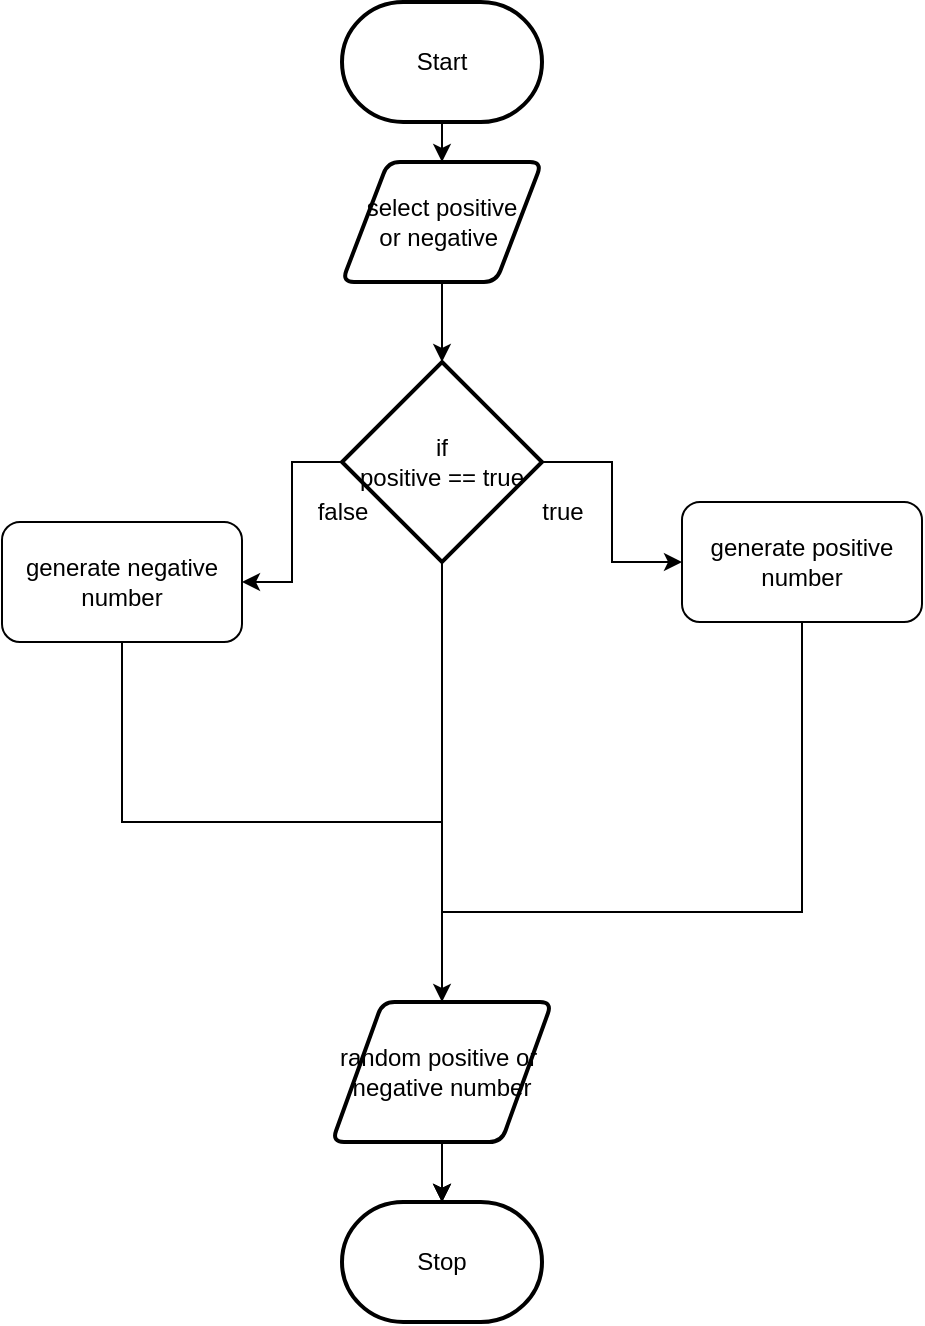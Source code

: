 <mxfile>
    <diagram id="HIP3nbAZw_EuaXWnEj3U" name="Page-1">
        <mxGraphModel dx="706" dy="1456" grid="1" gridSize="10" guides="1" tooltips="1" connect="1" arrows="1" fold="1" page="1" pageScale="1" pageWidth="850" pageHeight="1100" math="0" shadow="0">
            <root>
                <mxCell id="0"/>
                <mxCell id="1" parent="0"/>
                <mxCell id="4" style="edgeStyle=orthogonalEdgeStyle;html=1;rounded=0;" parent="1" source="7" target="3" edge="1">
                    <mxGeometry relative="1" as="geometry">
                        <mxPoint x="400" y="170" as="sourcePoint"/>
                    </mxGeometry>
                </mxCell>
                <mxCell id="8" value="" style="edgeStyle=none;html=1;" parent="1" source="18" target="7" edge="1">
                    <mxGeometry relative="1" as="geometry"/>
                </mxCell>
                <mxCell id="2" value="Start" style="strokeWidth=2;html=1;shape=mxgraph.flowchart.terminator;whiteSpace=wrap;" parent="1" vertex="1">
                    <mxGeometry x="350" y="-30" width="100" height="60" as="geometry"/>
                </mxCell>
                <mxCell id="3" value="Stop" style="strokeWidth=2;html=1;shape=mxgraph.flowchart.terminator;whiteSpace=wrap;" parent="1" vertex="1">
                    <mxGeometry x="350" y="570" width="100" height="60" as="geometry"/>
                </mxCell>
                <mxCell id="9" value="" style="edgeStyle=orthogonalEdgeStyle;html=1;rounded=0;" parent="1" target="7" edge="1">
                    <mxGeometry relative="1" as="geometry">
                        <mxPoint x="400" y="170" as="sourcePoint"/>
                        <mxPoint x="400" y="450" as="targetPoint"/>
                    </mxGeometry>
                </mxCell>
                <mxCell id="11" style="edgeStyle=orthogonalEdgeStyle;html=1;exitX=1;exitY=0.5;exitDx=0;exitDy=0;exitPerimeter=0;rounded=0;curved=0;" parent="1" source="7" target="10" edge="1">
                    <mxGeometry relative="1" as="geometry"/>
                </mxCell>
                <mxCell id="13" value="" style="edgeStyle=orthogonalEdgeStyle;html=1;rounded=0;curved=0;" parent="1" source="7" target="12" edge="1">
                    <mxGeometry relative="1" as="geometry"/>
                </mxCell>
                <mxCell id="7" value="if&lt;div&gt;positive == true&lt;/div&gt;" style="strokeWidth=2;html=1;shape=mxgraph.flowchart.decision;whiteSpace=wrap;" parent="1" vertex="1">
                    <mxGeometry x="350" y="150" width="100" height="100" as="geometry"/>
                </mxCell>
                <mxCell id="15" style="edgeStyle=elbowEdgeStyle;html=1;rounded=0;elbow=vertical;entryX=0.5;entryY=0;entryDx=0;entryDy=0;entryPerimeter=0;" parent="1" source="10" edge="1" target="3">
                    <mxGeometry relative="1" as="geometry">
                        <mxPoint x="400" y="530" as="targetPoint"/>
                        <Array as="points"/>
                    </mxGeometry>
                </mxCell>
                <mxCell id="10" value="generate positive number" style="rounded=1;whiteSpace=wrap;html=1;" parent="1" vertex="1">
                    <mxGeometry x="520" y="220" width="120" height="60" as="geometry"/>
                </mxCell>
                <mxCell id="14" style="edgeStyle=elbowEdgeStyle;html=1;elbow=vertical;rounded=0;curved=0;" parent="1" source="20" edge="1">
                    <mxGeometry relative="1" as="geometry">
                        <mxPoint x="400" y="570" as="targetPoint"/>
                        <mxPoint x="240" y="330" as="sourcePoint"/>
                        <Array as="points"/>
                    </mxGeometry>
                </mxCell>
                <mxCell id="12" value="generate negative number" style="rounded=1;whiteSpace=wrap;html=1;" parent="1" vertex="1">
                    <mxGeometry x="180" y="230" width="120" height="60" as="geometry"/>
                </mxCell>
                <mxCell id="16" value="false" style="text;html=1;align=center;verticalAlign=middle;resizable=0;points=[];autosize=1;strokeColor=none;fillColor=none;" parent="1" vertex="1">
                    <mxGeometry x="325" y="210" width="50" height="30" as="geometry"/>
                </mxCell>
                <mxCell id="17" value="true" style="text;html=1;align=center;verticalAlign=middle;resizable=0;points=[];autosize=1;strokeColor=none;fillColor=none;" parent="1" vertex="1">
                    <mxGeometry x="440" y="210" width="40" height="30" as="geometry"/>
                </mxCell>
                <mxCell id="19" value="" style="edgeStyle=none;html=1;" edge="1" parent="1" source="2" target="18">
                    <mxGeometry relative="1" as="geometry">
                        <mxPoint x="400" y="30" as="sourcePoint"/>
                        <mxPoint x="400" y="150" as="targetPoint"/>
                    </mxGeometry>
                </mxCell>
                <mxCell id="18" value="select positive&lt;div&gt;or negative&amp;nbsp;&lt;/div&gt;" style="shape=parallelogram;html=1;strokeWidth=2;perimeter=parallelogramPerimeter;whiteSpace=wrap;rounded=1;arcSize=12;size=0.23;" vertex="1" parent="1">
                    <mxGeometry x="350" y="50" width="100" height="60" as="geometry"/>
                </mxCell>
                <mxCell id="21" value="" style="edgeStyle=elbowEdgeStyle;html=1;elbow=vertical;rounded=0;curved=0;exitX=0.5;exitY=1;exitDx=0;exitDy=0;" edge="1" parent="1" source="12" target="20">
                    <mxGeometry relative="1" as="geometry">
                        <mxPoint x="400" y="570" as="targetPoint"/>
                        <mxPoint x="240" y="330" as="sourcePoint"/>
                        <Array as="points"/>
                    </mxGeometry>
                </mxCell>
                <mxCell id="20" value="random positive or&amp;nbsp;&lt;div&gt;negative number&lt;/div&gt;" style="shape=parallelogram;html=1;strokeWidth=2;perimeter=parallelogramPerimeter;whiteSpace=wrap;rounded=1;arcSize=12;size=0.23;" vertex="1" parent="1">
                    <mxGeometry x="345" y="470" width="110" height="70" as="geometry"/>
                </mxCell>
            </root>
        </mxGraphModel>
    </diagram>
</mxfile>